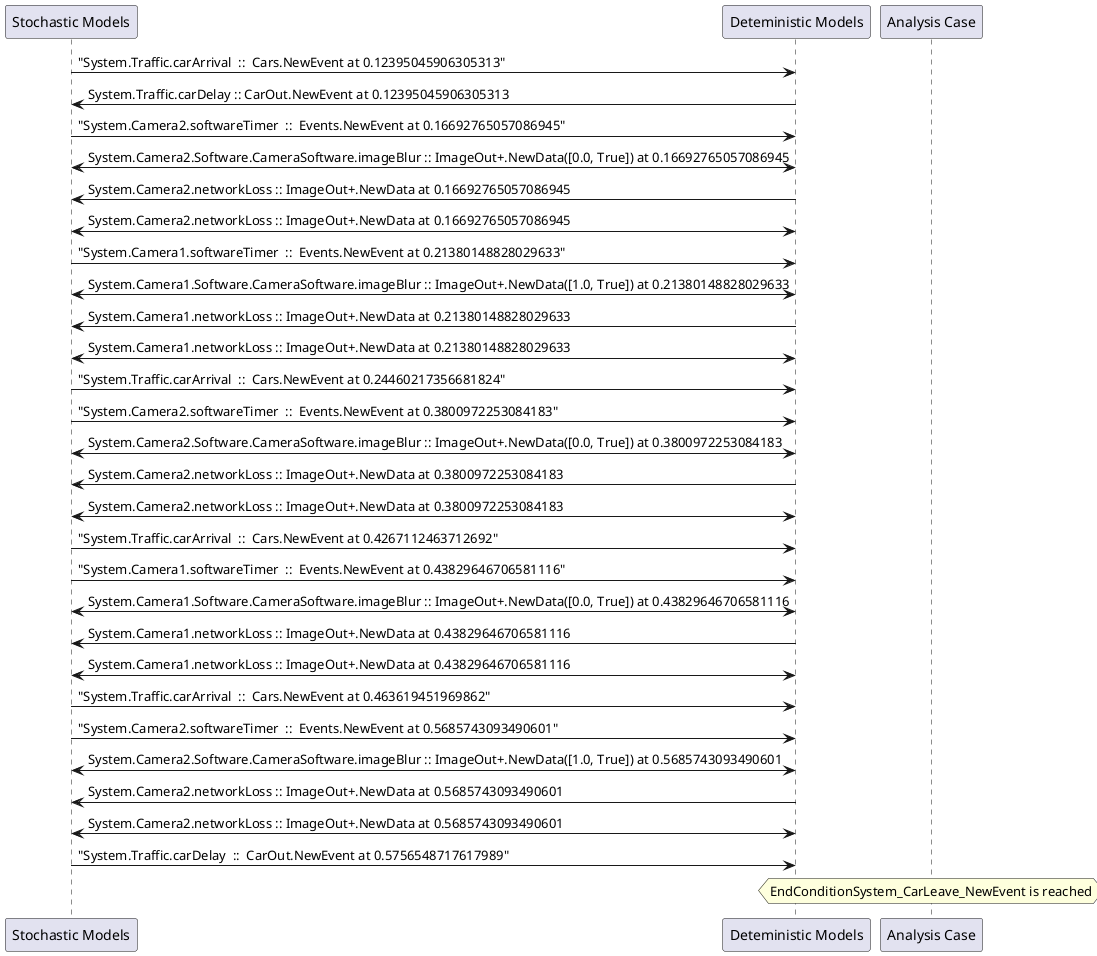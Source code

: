 
	@startuml
	participant "Stochastic Models" as stochmodel
	participant "Deteministic Models" as detmodel
	participant "Analysis Case" as analysis
	{39398_stop} stochmodel -> detmodel : "System.Traffic.carArrival  ::  Cars.NewEvent at 0.12395045906305313"
{39416_start} detmodel -> stochmodel : System.Traffic.carDelay :: CarOut.NewEvent at 0.12395045906305313
{39382_stop} stochmodel -> detmodel : "System.Camera2.softwareTimer  ::  Events.NewEvent at 0.16692765057086945"
detmodel <-> stochmodel : System.Camera2.Software.CameraSoftware.imageBlur :: ImageOut+.NewData([0.0, True]) at 0.16692765057086945
detmodel -> stochmodel : System.Camera2.networkLoss :: ImageOut+.NewData at 0.16692765057086945
detmodel <-> stochmodel : System.Camera2.networkLoss :: ImageOut+.NewData at 0.16692765057086945
{39366_stop} stochmodel -> detmodel : "System.Camera1.softwareTimer  ::  Events.NewEvent at 0.21380148828029633"
detmodel <-> stochmodel : System.Camera1.Software.CameraSoftware.imageBlur :: ImageOut+.NewData([1.0, True]) at 0.21380148828029633
detmodel -> stochmodel : System.Camera1.networkLoss :: ImageOut+.NewData at 0.21380148828029633
detmodel <-> stochmodel : System.Camera1.networkLoss :: ImageOut+.NewData at 0.21380148828029633
{39399_stop} stochmodel -> detmodel : "System.Traffic.carArrival  ::  Cars.NewEvent at 0.24460217356681824"
{39383_stop} stochmodel -> detmodel : "System.Camera2.softwareTimer  ::  Events.NewEvent at 0.3800972253084183"
detmodel <-> stochmodel : System.Camera2.Software.CameraSoftware.imageBlur :: ImageOut+.NewData([0.0, True]) at 0.3800972253084183
detmodel -> stochmodel : System.Camera2.networkLoss :: ImageOut+.NewData at 0.3800972253084183
detmodel <-> stochmodel : System.Camera2.networkLoss :: ImageOut+.NewData at 0.3800972253084183
{39400_stop} stochmodel -> detmodel : "System.Traffic.carArrival  ::  Cars.NewEvent at 0.4267112463712692"
{39367_stop} stochmodel -> detmodel : "System.Camera1.softwareTimer  ::  Events.NewEvent at 0.43829646706581116"
detmodel <-> stochmodel : System.Camera1.Software.CameraSoftware.imageBlur :: ImageOut+.NewData([0.0, True]) at 0.43829646706581116
detmodel -> stochmodel : System.Camera1.networkLoss :: ImageOut+.NewData at 0.43829646706581116
detmodel <-> stochmodel : System.Camera1.networkLoss :: ImageOut+.NewData at 0.43829646706581116
{39401_stop} stochmodel -> detmodel : "System.Traffic.carArrival  ::  Cars.NewEvent at 0.463619451969862"
{39384_stop} stochmodel -> detmodel : "System.Camera2.softwareTimer  ::  Events.NewEvent at 0.5685743093490601"
detmodel <-> stochmodel : System.Camera2.Software.CameraSoftware.imageBlur :: ImageOut+.NewData([1.0, True]) at 0.5685743093490601
detmodel -> stochmodel : System.Camera2.networkLoss :: ImageOut+.NewData at 0.5685743093490601
detmodel <-> stochmodel : System.Camera2.networkLoss :: ImageOut+.NewData at 0.5685743093490601
{39416_stop} stochmodel -> detmodel : "System.Traffic.carDelay  ::  CarOut.NewEvent at 0.5756548717617989"
{39416_start} <-> {39416_stop} : delay
hnote over analysis 
EndConditionSystem_CarLeave_NewEvent is reached
endnote
@enduml